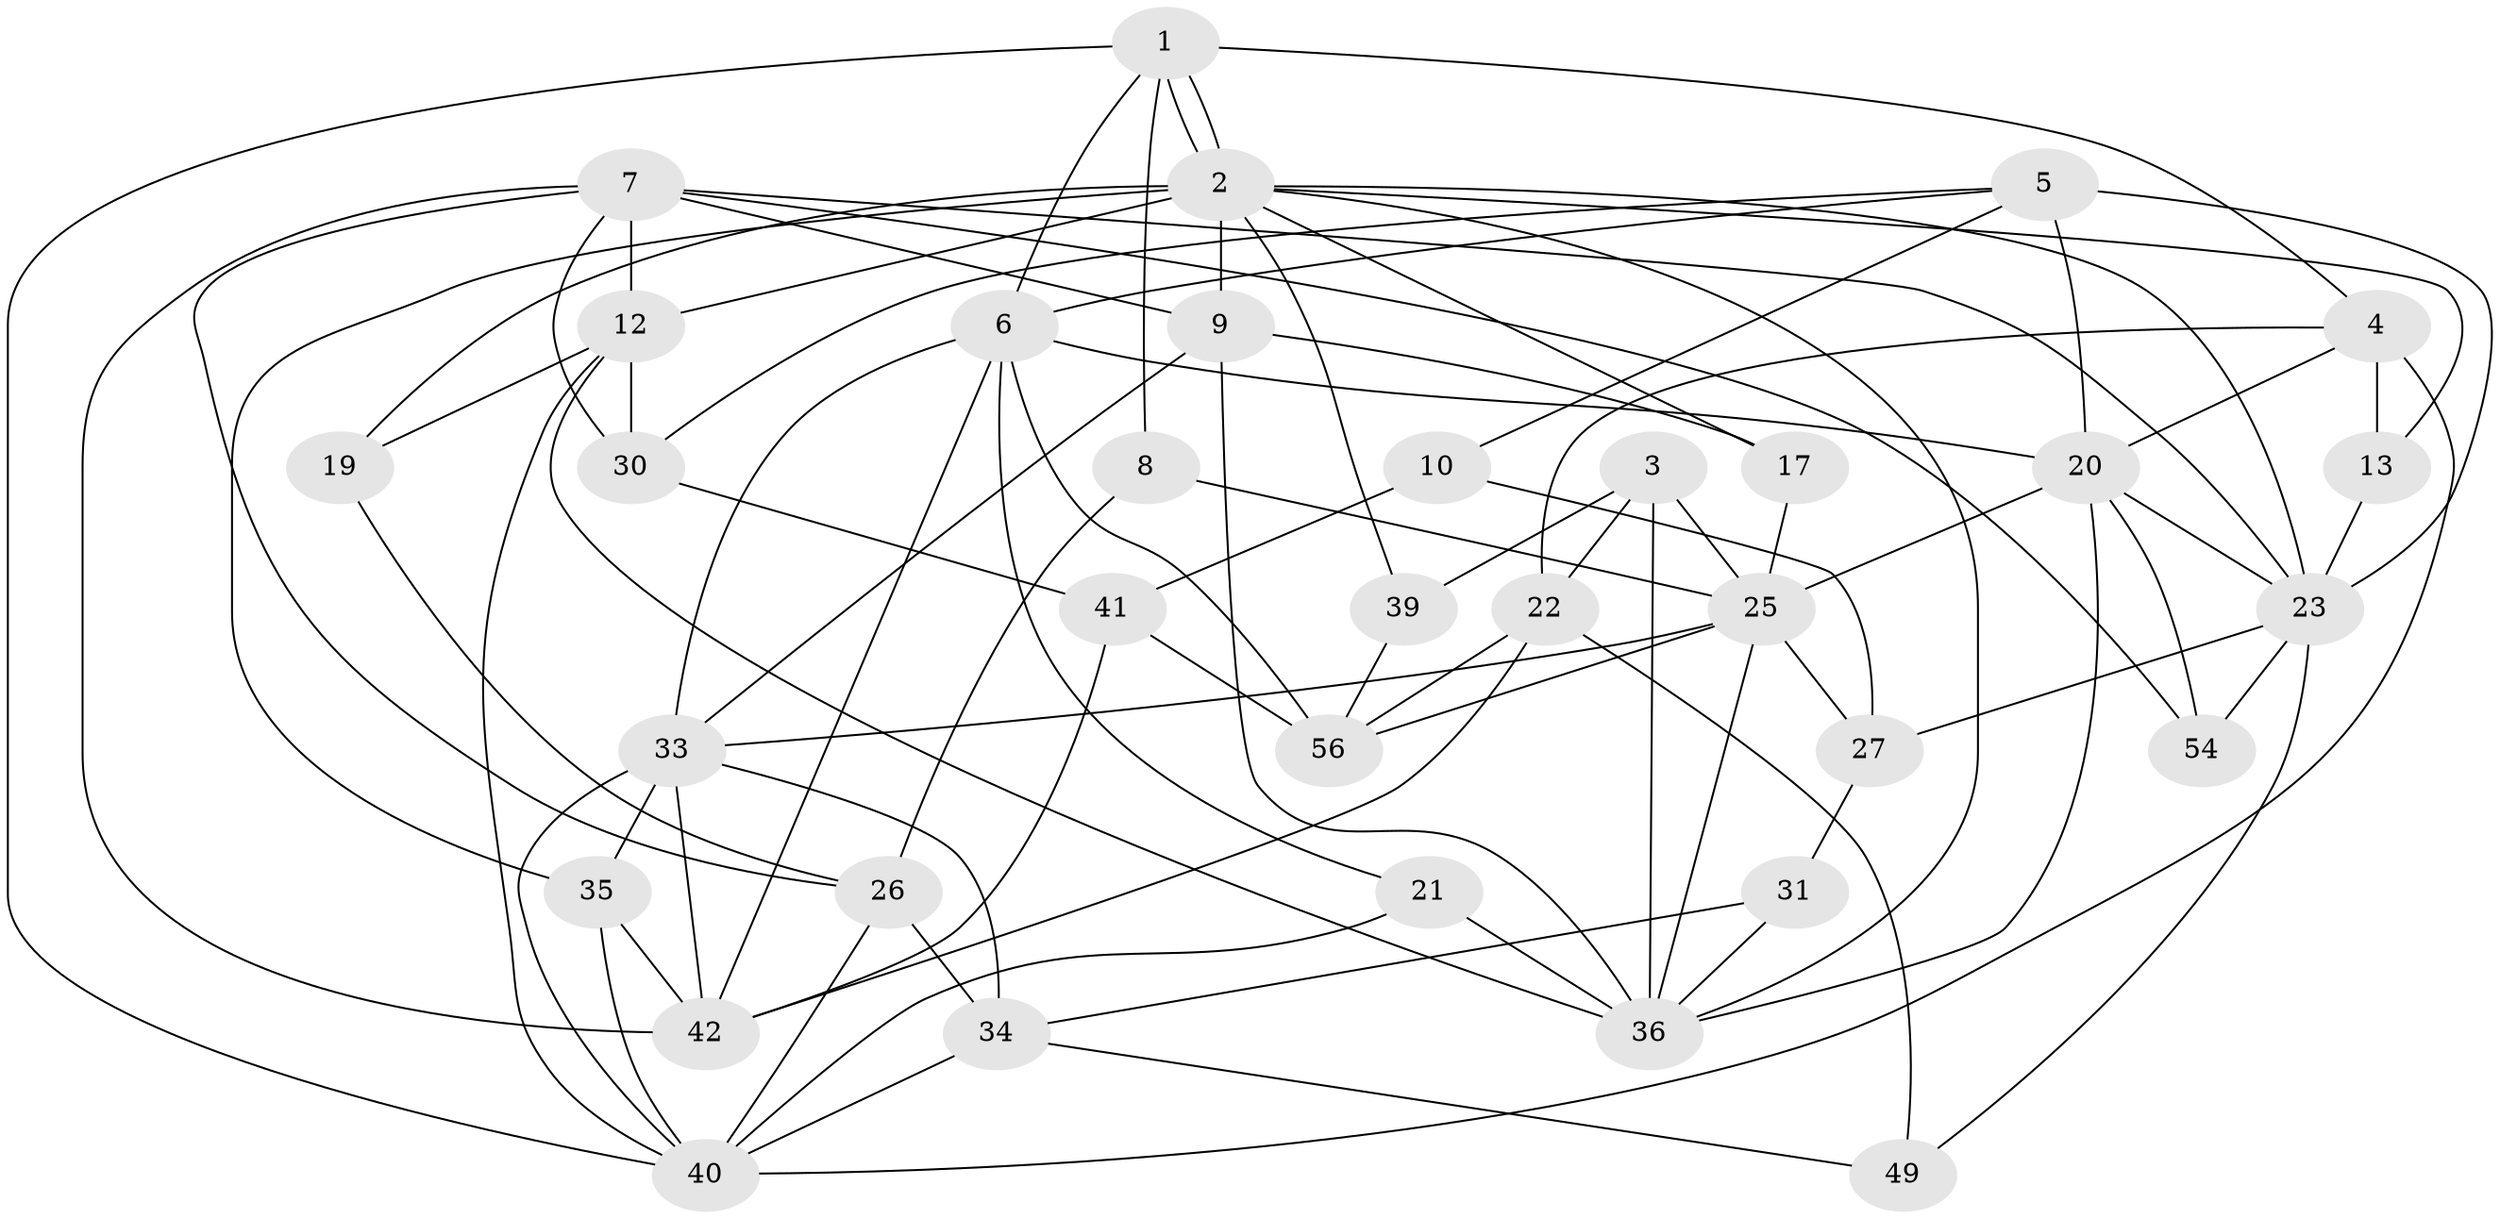 // original degree distribution, {4: 0.29310344827586204, 8: 0.017241379310344827, 2: 0.10344827586206896, 3: 0.27586206896551724, 5: 0.22413793103448276, 6: 0.06896551724137931, 7: 0.017241379310344827}
// Generated by graph-tools (version 1.1) at 2025/11/02/27/25 16:11:17]
// undirected, 34 vertices, 87 edges
graph export_dot {
graph [start="1"]
  node [color=gray90,style=filled];
  1 [super="+28"];
  2 [super="+14"];
  3 [super="+18"];
  4 [super="+11"];
  5 [super="+46"];
  6 [super="+16"];
  7 [super="+15"];
  8;
  9 [super="+24"];
  10;
  12 [super="+37"];
  13;
  17 [super="+32"];
  19;
  20 [super="+50"];
  21;
  22 [super="+43"];
  23 [super="+51"];
  25 [super="+38"];
  26 [super="+29"];
  27 [super="+57"];
  30 [super="+58"];
  31;
  33 [super="+52"];
  34 [super="+47"];
  35;
  36 [super="+45"];
  39 [super="+48"];
  40 [super="+44"];
  41 [super="+55"];
  42 [super="+53"];
  49;
  54;
  56;
  1 -- 2;
  1 -- 2;
  1 -- 6;
  1 -- 8;
  1 -- 40;
  1 -- 4;
  2 -- 36;
  2 -- 12;
  2 -- 19;
  2 -- 35;
  2 -- 23;
  2 -- 39;
  2 -- 9;
  2 -- 13;
  2 -- 17;
  3 -- 22;
  3 -- 25;
  3 -- 36;
  3 -- 39;
  4 -- 22;
  4 -- 40;
  4 -- 13;
  4 -- 20;
  5 -- 20;
  5 -- 10;
  5 -- 30;
  5 -- 6;
  5 -- 23;
  6 -- 20;
  6 -- 56;
  6 -- 33;
  6 -- 21;
  6 -- 42;
  7 -- 42;
  7 -- 26;
  7 -- 9;
  7 -- 23;
  7 -- 54;
  7 -- 12;
  7 -- 30;
  8 -- 26;
  8 -- 25;
  9 -- 17 [weight=2];
  9 -- 36;
  9 -- 33;
  10 -- 27;
  10 -- 41;
  12 -- 19;
  12 -- 36;
  12 -- 40;
  12 -- 30;
  13 -- 23;
  17 -- 25;
  19 -- 26;
  20 -- 36;
  20 -- 54;
  20 -- 25;
  20 -- 23;
  21 -- 36;
  21 -- 40;
  22 -- 42 [weight=2];
  22 -- 56;
  22 -- 49;
  23 -- 27;
  23 -- 49;
  23 -- 54;
  25 -- 33 [weight=2];
  25 -- 36;
  25 -- 56;
  25 -- 27;
  26 -- 34 [weight=2];
  26 -- 40;
  27 -- 31;
  30 -- 41;
  31 -- 34;
  31 -- 36;
  33 -- 40;
  33 -- 34;
  33 -- 35;
  33 -- 42;
  34 -- 49;
  34 -- 40;
  35 -- 40;
  35 -- 42;
  39 -- 56;
  41 -- 56;
  41 -- 42;
}
